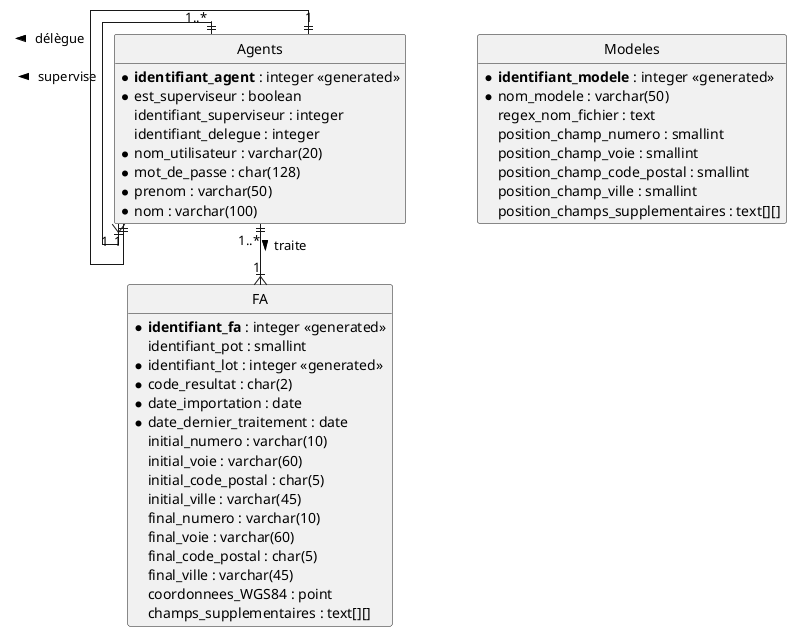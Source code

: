 @startuml "er_bdd"
hide circle
hide empty methods
skinparam linetype ortho

entity "FA" as FA {
    * **identifiant_fa** : integer <<generated>>
    identifiant_pot : smallint
    * identifiant_lot : integer <<generated>>
    * {field} code_resultat : char(2)
    * date_importation : date
    * date_dernier_traitement : date
    {field} initial_numero : varchar(10)
    {field} initial_voie : varchar(60)
    {field} initial_code_postal : char(5)
    {field} initial_ville : varchar(45)
    {field} final_numero : varchar(10)
    {field} final_voie : varchar(60)
    {field} final_code_postal : char(5)
    {field} final_ville : varchar(45)
    coordonnees_WGS84 : point
    champs_supplementaires : text[][]
}

entity "Agents" as Agents {
    * **identifiant_agent** : integer <<generated>>
    * est_superviseur : boolean
    identifiant_superviseur : integer
    identifiant_delegue : integer
    * {field} nom_utilisateur : varchar(20)
    * {field} mot_de_passe : char(128)
    * {field} prenom : varchar(50)
    * {field} nom : varchar(100)
}

entity "Modeles" as Modeles {
    * **identifiant_modele** : integer <<generated>>
    * {field} nom_modele : varchar(50)
    regex_nom_fichier : text
    position_champ_numero : smallint
    position_champ_voie : smallint
    position_champ_code_postal : smallint
    position_champ_ville : smallint
    position_champs_supplementaires : text[][]
}

Agents "1..*" ||--|{ "1" FA : traite >
Agents "1..*" ||--|{ "1" Agents : supervise >
Agents "1" ||--|| "1" Agents : délègue >
@enduml
